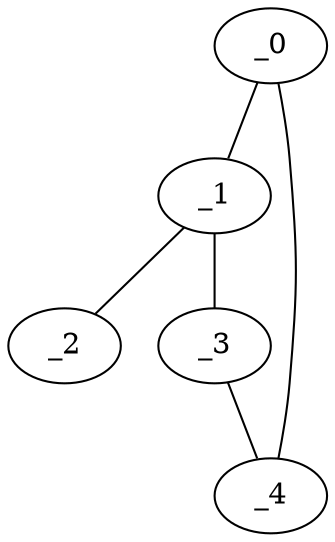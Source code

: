 graph MP1_0123 {
	_0	 [x="1.52365",
		y="1.20272"];
	_1	 [x="2.49651",
		y="3.01401"];
	_0 -- _1;
	_4	 [x="1.06383",
		y="3.30902"];
	_0 -- _4;
	_2	 [x="2.6751",
		y="0.731688"];
	_1 -- _2;
	_3	 [x="1.04377",
		y="0.51965"];
	_1 -- _3;
	_3 -- _4;
}
